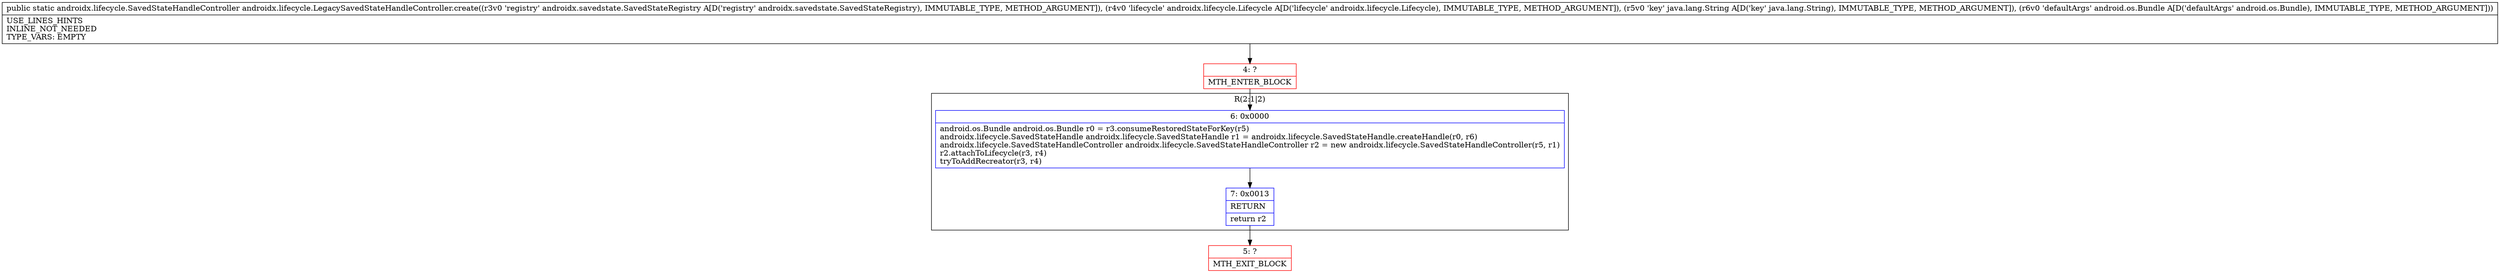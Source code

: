 digraph "CFG forandroidx.lifecycle.LegacySavedStateHandleController.create(Landroidx\/savedstate\/SavedStateRegistry;Landroidx\/lifecycle\/Lifecycle;Ljava\/lang\/String;Landroid\/os\/Bundle;)Landroidx\/lifecycle\/SavedStateHandleController;" {
subgraph cluster_Region_442966185 {
label = "R(2:1|2)";
node [shape=record,color=blue];
Node_6 [shape=record,label="{6\:\ 0x0000|android.os.Bundle android.os.Bundle r0 = r3.consumeRestoredStateForKey(r5)\landroidx.lifecycle.SavedStateHandle androidx.lifecycle.SavedStateHandle r1 = androidx.lifecycle.SavedStateHandle.createHandle(r0, r6)\landroidx.lifecycle.SavedStateHandleController androidx.lifecycle.SavedStateHandleController r2 = new androidx.lifecycle.SavedStateHandleController(r5, r1)\lr2.attachToLifecycle(r3, r4)\ltryToAddRecreator(r3, r4)\l}"];
Node_7 [shape=record,label="{7\:\ 0x0013|RETURN\l|return r2\l}"];
}
Node_4 [shape=record,color=red,label="{4\:\ ?|MTH_ENTER_BLOCK\l}"];
Node_5 [shape=record,color=red,label="{5\:\ ?|MTH_EXIT_BLOCK\l}"];
MethodNode[shape=record,label="{public static androidx.lifecycle.SavedStateHandleController androidx.lifecycle.LegacySavedStateHandleController.create((r3v0 'registry' androidx.savedstate.SavedStateRegistry A[D('registry' androidx.savedstate.SavedStateRegistry), IMMUTABLE_TYPE, METHOD_ARGUMENT]), (r4v0 'lifecycle' androidx.lifecycle.Lifecycle A[D('lifecycle' androidx.lifecycle.Lifecycle), IMMUTABLE_TYPE, METHOD_ARGUMENT]), (r5v0 'key' java.lang.String A[D('key' java.lang.String), IMMUTABLE_TYPE, METHOD_ARGUMENT]), (r6v0 'defaultArgs' android.os.Bundle A[D('defaultArgs' android.os.Bundle), IMMUTABLE_TYPE, METHOD_ARGUMENT]))  | USE_LINES_HINTS\lINLINE_NOT_NEEDED\lTYPE_VARS: EMPTY\l}"];
MethodNode -> Node_4;Node_6 -> Node_7;
Node_7 -> Node_5;
Node_4 -> Node_6;
}

